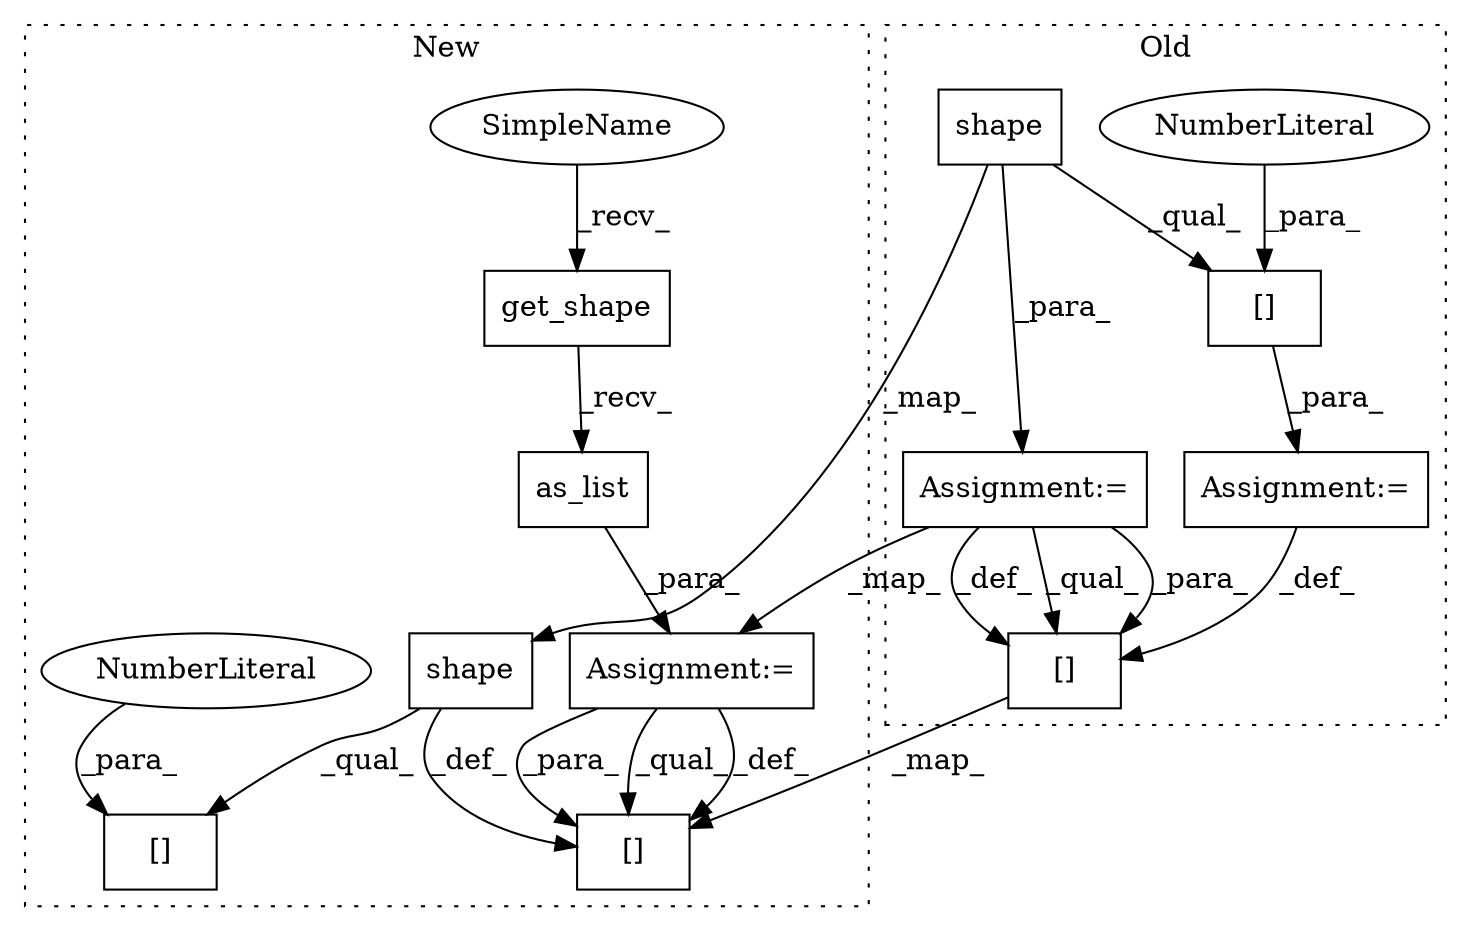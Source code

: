 digraph G {
subgraph cluster0 {
1 [label="[]" a="2" s="2986,3000" l="13,1" shape="box"];
5 [label="shape" a="32" s="2700,2712" l="6,1" shape="box"];
6 [label="[]" a="2" s="3102,3120" l="13,1" shape="box"];
8 [label="NumberLiteral" a="34" s="2999" l="1" shape="ellipse"];
9 [label="Assignment:=" a="7" s="2985" l="1" shape="box"];
11 [label="Assignment:=" a="7" s="2733" l="1" shape="box"];
label = "Old";
style="dotted";
}
subgraph cluster1 {
2 [label="as_list" a="32" s="2875" l="9" shape="box"];
3 [label="get_shape" a="32" s="2863" l="11" shape="box"];
4 [label="shape" a="32" s="2962,2974" l="6,1" shape="box"];
7 [label="[]" a="2" s="3079,3097" l="13,1" shape="box"];
10 [label="Assignment:=" a="7" s="2672" l="1" shape="box"];
12 [label="[]" a="2" s="2941,2977" l="35,1" shape="box"];
13 [label="NumberLiteral" a="34" s="2976" l="1" shape="ellipse"];
14 [label="SimpleName" a="42" s="2856" l="6" shape="ellipse"];
label = "New";
style="dotted";
}
1 -> 9 [label="_para_"];
2 -> 10 [label="_para_"];
3 -> 2 [label="_recv_"];
4 -> 12 [label="_qual_"];
4 -> 7 [label="_def_"];
5 -> 1 [label="_qual_"];
5 -> 11 [label="_para_"];
5 -> 4 [label="_map_"];
6 -> 7 [label="_map_"];
8 -> 1 [label="_para_"];
9 -> 6 [label="_def_"];
10 -> 7 [label="_qual_"];
10 -> 7 [label="_def_"];
10 -> 7 [label="_para_"];
11 -> 6 [label="_qual_"];
11 -> 6 [label="_para_"];
11 -> 6 [label="_def_"];
11 -> 10 [label="_map_"];
13 -> 12 [label="_para_"];
14 -> 3 [label="_recv_"];
}